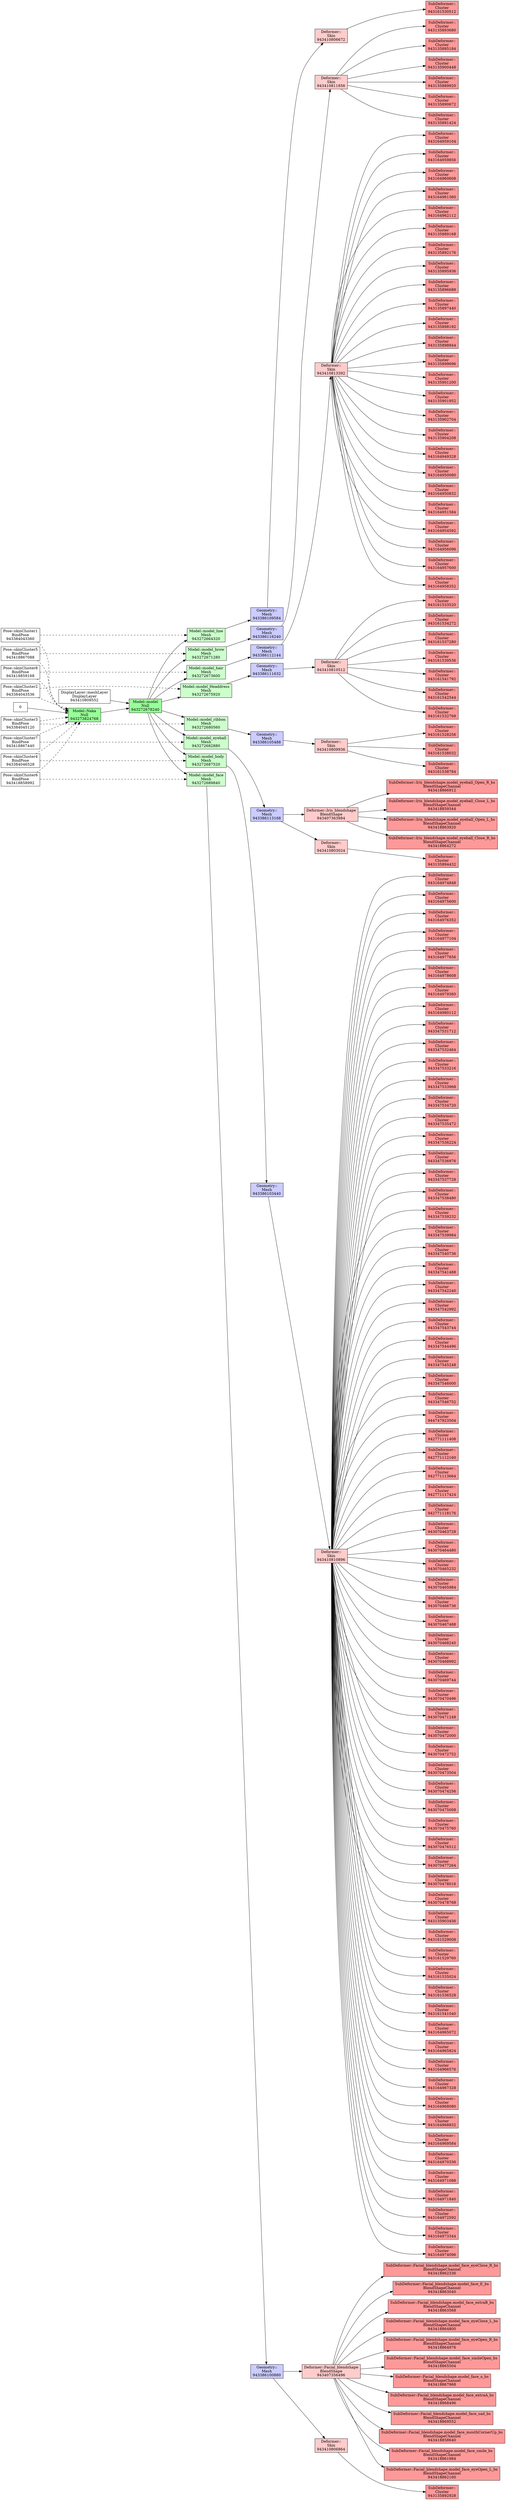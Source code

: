 digraph "../testfiles/naka.fbx" {
	graph [
		ranksep="1.0"
, 		rankdir="LR"
	]
	node [
		shape="box"
	]
	0
	942771111408 [fillcolor="#ff9999", style="filled", label="SubDeformer::\nCluster\n942771111408"]
	942771112160 [style="filled", label="SubDeformer::\nCluster\n942771112160", fillcolor="#ff9999"]
	942771113664 [fillcolor="#ff9999", label="SubDeformer::\nCluster\n942771113664", style="filled"]
	942771117424 [label="SubDeformer::\nCluster\n942771117424", fillcolor="#ff9999", style="filled"]
	942771118176 [label="SubDeformer::\nCluster\n942771118176", fillcolor="#ff9999", style="filled"]
	943070463728 [fillcolor="#ff9999", style="filled", label="SubDeformer::\nCluster\n943070463728"]
	943070464480 [style="filled", fillcolor="#ff9999", label="SubDeformer::\nCluster\n943070464480"]
	943070465232 [label="SubDeformer::\nCluster\n943070465232", fillcolor="#ff9999", style="filled"]
	943070465984 [style="filled", fillcolor="#ff9999", label="SubDeformer::\nCluster\n943070465984"]
	943070466736 [fillcolor="#ff9999", style="filled", label="SubDeformer::\nCluster\n943070466736"]
	943070467488 [style="filled", label="SubDeformer::\nCluster\n943070467488", fillcolor="#ff9999"]
	943070468240 [label="SubDeformer::\nCluster\n943070468240", style="filled", fillcolor="#ff9999"]
	943070468992 [fillcolor="#ff9999", label="SubDeformer::\nCluster\n943070468992", style="filled"]
	943070469744 [label="SubDeformer::\nCluster\n943070469744", style="filled", fillcolor="#ff9999"]
	943070470496 [style="filled", fillcolor="#ff9999", label="SubDeformer::\nCluster\n943070470496"]
	943070471248 [style="filled", fillcolor="#ff9999", label="SubDeformer::\nCluster\n943070471248"]
	943070472000 [style="filled", fillcolor="#ff9999", label="SubDeformer::\nCluster\n943070472000"]
	943070472752 [style="filled", label="SubDeformer::\nCluster\n943070472752", fillcolor="#ff9999"]
	943070473504 [style="filled", fillcolor="#ff9999", label="SubDeformer::\nCluster\n943070473504"]
	943070474256 [label="SubDeformer::\nCluster\n943070474256", fillcolor="#ff9999", style="filled"]
	943070475008 [fillcolor="#ff9999", style="filled", label="SubDeformer::\nCluster\n943070475008"]
	943070475760 [style="filled", fillcolor="#ff9999", label="SubDeformer::\nCluster\n943070475760"]
	943070476512 [style="filled", label="SubDeformer::\nCluster\n943070476512", fillcolor="#ff9999"]
	943070477264 [label="SubDeformer::\nCluster\n943070477264", style="filled", fillcolor="#ff9999"]
	943070478016 [style="filled", fillcolor="#ff9999", label="SubDeformer::\nCluster\n943070478016"]
	943070478768 [fillcolor="#ff9999", style="filled", label="SubDeformer::\nCluster\n943070478768"]
	943135889168 [style="filled", label="SubDeformer::\nCluster\n943135889168", fillcolor="#ff9999"]
	943135889920 [label="SubDeformer::\nCluster\n943135889920", style="filled", fillcolor="#ff9999"]
	943135890672 [label="SubDeformer::\nCluster\n943135890672", fillcolor="#ff9999", style="filled"]
	943135891424 [style="filled", label="SubDeformer::\nCluster\n943135891424", fillcolor="#ff9999"]
	943135892176 [style="filled", fillcolor="#ff9999", label="SubDeformer::\nCluster\n943135892176"]
	943135892928 [style="filled", label="SubDeformer::\nCluster\n943135892928", fillcolor="#ff9999"]
	943135893680 [label="SubDeformer::\nCluster\n943135893680", style="filled", fillcolor="#ff9999"]
	943135894432 [label="SubDeformer::\nCluster\n943135894432", fillcolor="#ff9999", style="filled"]
	943135895184 [style="filled", label="SubDeformer::\nCluster\n943135895184", fillcolor="#ff9999"]
	943135895936 [label="SubDeformer::\nCluster\n943135895936", fillcolor="#ff9999", style="filled"]
	943135896688 [fillcolor="#ff9999", label="SubDeformer::\nCluster\n943135896688", style="filled"]
	943135897440 [style="filled", fillcolor="#ff9999", label="SubDeformer::\nCluster\n943135897440"]
	943135898192 [fillcolor="#ff9999", label="SubDeformer::\nCluster\n943135898192", style="filled"]
	943135898944 [style="filled", label="SubDeformer::\nCluster\n943135898944", fillcolor="#ff9999"]
	943135899696 [fillcolor="#ff9999", label="SubDeformer::\nCluster\n943135899696", style="filled"]
	943135900448 [label="SubDeformer::\nCluster\n943135900448", style="filled", fillcolor="#ff9999"]
	943135901200 [label="SubDeformer::\nCluster\n943135901200", style="filled", fillcolor="#ff9999"]
	943135901952 [fillcolor="#ff9999", style="filled", label="SubDeformer::\nCluster\n943135901952"]
	943135902704 [style="filled", label="SubDeformer::\nCluster\n943135902704", fillcolor="#ff9999"]
	943135903456 [fillcolor="#ff9999", style="filled", label="SubDeformer::\nCluster\n943135903456"]
	943135904208 [fillcolor="#ff9999", label="SubDeformer::\nCluster\n943135904208", style="filled"]
	943161528256 [style="filled", label="SubDeformer::\nCluster\n943161528256", fillcolor="#ff9999"]
	943161529008 [style="filled", fillcolor="#ff9999", label="SubDeformer::\nCluster\n943161529008"]
	943161529760 [fillcolor="#ff9999", label="SubDeformer::\nCluster\n943161529760", style="filled"]
	943161530512 [style="filled", label="SubDeformer::\nCluster\n943161530512", fillcolor="#ff9999"]
	943161532768 [style="filled", label="SubDeformer::\nCluster\n943161532768", fillcolor="#ff9999"]
	943161533520 [fillcolor="#ff9999", label="SubDeformer::\nCluster\n943161533520", style="filled"]
	943161534272 [fillcolor="#ff9999", label="SubDeformer::\nCluster\n943161534272", style="filled"]
	943161535024 [label="SubDeformer::\nCluster\n943161535024", style="filled", fillcolor="#ff9999"]
	943161536528 [fillcolor="#ff9999", label="SubDeformer::\nCluster\n943161536528", style="filled"]
	943161537280 [fillcolor="#ff9999", label="SubDeformer::\nCluster\n943161537280", style="filled"]
	943161538032 [style="filled", label="SubDeformer::\nCluster\n943161538032", fillcolor="#ff9999"]
	943161538784 [label="SubDeformer::\nCluster\n943161538784", fillcolor="#ff9999", style="filled"]
	943161539536 [label="SubDeformer::\nCluster\n943161539536", style="filled", fillcolor="#ff9999"]
	943161541040 [style="filled", label="SubDeformer::\nCluster\n943161541040", fillcolor="#ff9999"]
	943161541792 [style="filled", label="SubDeformer::\nCluster\n943161541792", fillcolor="#ff9999"]
	943161542544 [label="SubDeformer::\nCluster\n943161542544", style="filled", fillcolor="#ff9999"]
	943164949328 [fillcolor="#ff9999", style="filled", label="SubDeformer::\nCluster\n943164949328"]
	943164950080 [label="SubDeformer::\nCluster\n943164950080", fillcolor="#ff9999", style="filled"]
	943164950832 [fillcolor="#ff9999", label="SubDeformer::\nCluster\n943164950832", style="filled"]
	943164951584 [style="filled", fillcolor="#ff9999", label="SubDeformer::\nCluster\n943164951584"]
	943164954592 [style="filled", fillcolor="#ff9999", label="SubDeformer::\nCluster\n943164954592"]
	943164956096 [fillcolor="#ff9999", style="filled", label="SubDeformer::\nCluster\n943164956096"]
	943164957600 [style="filled", label="SubDeformer::\nCluster\n943164957600", fillcolor="#ff9999"]
	943164958352 [style="filled", label="SubDeformer::\nCluster\n943164958352", fillcolor="#ff9999"]
	943164959104 [label="SubDeformer::\nCluster\n943164959104", style="filled", fillcolor="#ff9999"]
	943164959856 [label="SubDeformer::\nCluster\n943164959856", fillcolor="#ff9999", style="filled"]
	943164960608 [style="filled", label="SubDeformer::\nCluster\n943164960608", fillcolor="#ff9999"]
	943164961360 [style="filled", fillcolor="#ff9999", label="SubDeformer::\nCluster\n943164961360"]
	943164962112 [style="filled", fillcolor="#ff9999", label="SubDeformer::\nCluster\n943164962112"]
	943164965072 [style="filled", fillcolor="#ff9999", label="SubDeformer::\nCluster\n943164965072"]
	943164965824 [style="filled", label="SubDeformer::\nCluster\n943164965824", fillcolor="#ff9999"]
	943164966576 [style="filled", fillcolor="#ff9999", label="SubDeformer::\nCluster\n943164966576"]
	943164967328 [style="filled", label="SubDeformer::\nCluster\n943164967328", fillcolor="#ff9999"]
	943164968080 [label="SubDeformer::\nCluster\n943164968080", fillcolor="#ff9999", style="filled"]
	943164968832 [style="filled", fillcolor="#ff9999", label="SubDeformer::\nCluster\n943164968832"]
	943164969584 [fillcolor="#ff9999", style="filled", label="SubDeformer::\nCluster\n943164969584"]
	943164970336 [style="filled", fillcolor="#ff9999", label="SubDeformer::\nCluster\n943164970336"]
	943164971088 [label="SubDeformer::\nCluster\n943164971088", fillcolor="#ff9999", style="filled"]
	943164971840 [fillcolor="#ff9999", style="filled", label="SubDeformer::\nCluster\n943164971840"]
	943164972592 [style="filled", fillcolor="#ff9999", label="SubDeformer::\nCluster\n943164972592"]
	943164973344 [style="filled", fillcolor="#ff9999", label="SubDeformer::\nCluster\n943164973344"]
	943164974096 [label="SubDeformer::\nCluster\n943164974096", style="filled", fillcolor="#ff9999"]
	943164974848 [fillcolor="#ff9999", label="SubDeformer::\nCluster\n943164974848", style="filled"]
	943164975600 [style="filled", label="SubDeformer::\nCluster\n943164975600", fillcolor="#ff9999"]
	943164976352 [style="filled", label="SubDeformer::\nCluster\n943164976352", fillcolor="#ff9999"]
	943164977104 [fillcolor="#ff9999", label="SubDeformer::\nCluster\n943164977104", style="filled"]
	943164977856 [style="filled", fillcolor="#ff9999", label="SubDeformer::\nCluster\n943164977856"]
	943164978608 [label="SubDeformer::\nCluster\n943164978608", fillcolor="#ff9999", style="filled"]
	943164979360 [style="filled", label="SubDeformer::\nCluster\n943164979360", fillcolor="#ff9999"]
	943164980112 [style="filled", fillcolor="#ff9999", label="SubDeformer::\nCluster\n943164980112"]
	943272664320 [label="Model::model_line\nMesh\n943272664320", fillcolor="#ccffcc", style="filled"]
	943272671280 [style="filled", fillcolor="#ccffcc", label="Model::model_brow\nMesh\n943272671280"]
	943272673600 [style="filled", label="Model::model_hair\nMesh\n943272673600", fillcolor="#ccffcc"]
	943272675920 [fillcolor="#ccffcc", style="filled", label="Model::model_Headdress\nMesh\n943272675920"]
	943272678240 [style="filled", label="Model::model\nNull\n943272678240", fillcolor="#99ff99"]
	943272680560 [style="filled", label="Model::model_ribbon\nMesh\n943272680560", fillcolor="#ccffcc"]
	943272682880 [style="filled", label="Model::model_eyeball\nMesh\n943272682880", fillcolor="#ccffcc"]
	943272687520 [label="Model::model_body\nMesh\n943272687520", style="filled", fillcolor="#ccffcc"]
	943272689840 [fillcolor="#ccffcc", style="filled", label="Model::model_face\nMesh\n943272689840"]
	943273824768 [style="filled", fillcolor="#99ff99", label="Model::Naka\nNull\n943273824768"]
	943347531712 [label="SubDeformer::\nCluster\n943347531712", style="filled", fillcolor="#ff9999"]
	943347532464 [label="SubDeformer::\nCluster\n943347532464", fillcolor="#ff9999", style="filled"]
	943347533216 [fillcolor="#ff9999", label="SubDeformer::\nCluster\n943347533216", style="filled"]
	943347533968 [label="SubDeformer::\nCluster\n943347533968", style="filled", fillcolor="#ff9999"]
	943347534720 [label="SubDeformer::\nCluster\n943347534720", fillcolor="#ff9999", style="filled"]
	943347535472 [label="SubDeformer::\nCluster\n943347535472", fillcolor="#ff9999", style="filled"]
	943347536224 [label="SubDeformer::\nCluster\n943347536224", fillcolor="#ff9999", style="filled"]
	943347536976 [fillcolor="#ff9999", label="SubDeformer::\nCluster\n943347536976", style="filled"]
	943347537728 [style="filled", fillcolor="#ff9999", label="SubDeformer::\nCluster\n943347537728"]
	943347538480 [style="filled", label="SubDeformer::\nCluster\n943347538480", fillcolor="#ff9999"]
	943347539232 [label="SubDeformer::\nCluster\n943347539232", fillcolor="#ff9999", style="filled"]
	943347539984 [style="filled", fillcolor="#ff9999", label="SubDeformer::\nCluster\n943347539984"]
	943347540736 [style="filled", label="SubDeformer::\nCluster\n943347540736", fillcolor="#ff9999"]
	943347541488 [fillcolor="#ff9999", label="SubDeformer::\nCluster\n943347541488", style="filled"]
	943347542240 [label="SubDeformer::\nCluster\n943347542240", style="filled", fillcolor="#ff9999"]
	943347542992 [label="SubDeformer::\nCluster\n943347542992", fillcolor="#ff9999", style="filled"]
	943347543744 [style="filled", fillcolor="#ff9999", label="SubDeformer::\nCluster\n943347543744"]
	943347544496 [style="filled", label="SubDeformer::\nCluster\n943347544496", fillcolor="#ff9999"]
	943347545248 [fillcolor="#ff9999", label="SubDeformer::\nCluster\n943347545248", style="filled"]
	943347546000 [fillcolor="#ff9999", label="SubDeformer::\nCluster\n943347546000", style="filled"]
	943347546752 [style="filled", label="SubDeformer::\nCluster\n943347546752", fillcolor="#ff9999"]
	943384043360 [label="Pose::skinCluster1\nBindPose\n943384043360"]
	943384043536 [label="Pose::skinCluster2\nBindPose\n943384043536"]
	943384045120 [label="Pose::skinCluster3\nBindPose\n943384045120"]
	943384046528 [label="Pose::skinCluster4\nBindPose\n943384046528"]
	943386100880 [fillcolor="#ccccff", label="Geometry::\nMesh\n943386100880", style="filled"]
	943386103440 [fillcolor="#ccccff", label="Geometry::\nMesh\n943386103440", style="filled"]
	943386105488 [label="Geometry::\nMesh\n943386105488", style="filled", fillcolor="#ccccff"]
	943386109584 [style="filled", label="Geometry::\nMesh\n943386109584", fillcolor="#ccccff"]
	943386111632 [style="filled", label="Geometry::\nMesh\n943386111632", fillcolor="#ccccff"]
	943386112144 [label="Geometry::\nMesh\n943386112144", style="filled", fillcolor="#ccccff"]
	943386113168 [style="filled", fillcolor="#ccccff", label="Geometry::\nMesh\n943386113168"]
	943386116240 [fillcolor="#ccccff", style="filled", label="Geometry::\nMesh\n943386116240"]
	943407356496 [style="filled", label="Deformer::Facial_blendshape\nBlendShape\n943407356496", fillcolor="#ffcccc"]
	943407363984 [fillcolor="#ffcccc", label="Deformer::Iris_blendshape\nBlendShape\n943407363984", style="filled"]
	943410803024 [style="filled", fillcolor="#ffcccc", label="Deformer::\nSkin\n943410803024"]
	943410806672 [label="Deformer::\nSkin\n943410806672", style="filled", fillcolor="#ffcccc"]
	943410806864 [fillcolor="#ffcccc", style="filled", label="Deformer::\nSkin\n943410806864"]
	943410809552 [label="DisplayLayer::meshLayer\nDisplayLayer\n943410809552"]
	943410809936 [style="filled", fillcolor="#ffcccc", label="Deformer::\nSkin\n943410809936"]
	943410810512 [fillcolor="#ffcccc", label="Deformer::\nSkin\n943410810512", style="filled"]
	943410810896 [style="filled", label="Deformer::\nSkin\n943410810896", fillcolor="#ffcccc"]
	943410811856 [fillcolor="#ffcccc", label="Deformer::\nSkin\n943410811856", style="filled"]
	943410813392 [style="filled", fillcolor="#ffcccc", label="Deformer::\nSkin\n943410813392"]
	943418858640 [label="SubDeformer::Facial_blendshape.model_face_mouthCornerUp_bs\nBlendShapeChannel\n943418858640", style="filled", fillcolor="#ff9999"]
	943418858992 [label="Pose::skinCluster6\nBindPose\n943418858992"]
	943418859168 [label="Pose::skinCluster8\nBindPose\n943418859168"]
	943418859344 [style="filled", fillcolor="#ff9999", label="SubDeformer::Iris_blendshape.model_eyeball_Close_L_bs\nBlendShapeChannel\n943418859344"]
	943418861984 [fillcolor="#ff9999", label="SubDeformer::Facial_blendshape.model_face_smile_bs\nBlendShapeChannel\n943418861984", style="filled"]
	943418862160 [style="filled", fillcolor="#ff9999", label="SubDeformer::Facial_blendshape.model_face_eyeOpen_L_bs\nBlendShapeChannel\n943418862160"]
	943418862336 [fillcolor="#ff9999", label="SubDeformer::Facial_blendshape.model_face_eyeClose_R_bs\nBlendShapeChannel\n943418862336", style="filled"]
	943418863040 [fillcolor="#ff9999", label="SubDeformer::Facial_blendshape.model_face_E_bs\nBlendShapeChannel\n943418863040", style="filled"]
	943418863568 [label="SubDeformer::Facial_blendshape.model_face_extraB_bs\nBlendShapeChannel\n943418863568", fillcolor="#ff9999", style="filled"]
	943418863920 [style="filled", fillcolor="#ff9999", label="SubDeformer::Iris_blendshape.model_eyeball_Open_L_bs\nBlendShapeChannel\n943418863920"]
	943418864272 [label="SubDeformer::Iris_blendshape.model_eyeball_Close_R_bs\nBlendShapeChannel\n943418864272", style="filled", fillcolor="#ff9999"]
	943418864800 [style="filled", fillcolor="#ff9999", label="SubDeformer::Facial_blendshape.model_face_eyeClose_L_bs\nBlendShapeChannel\n943418864800"]
	943418864976 [fillcolor="#ff9999", label="SubDeformer::Facial_blendshape.model_face_eyeOpen_R_bs\nBlendShapeChannel\n943418864976", style="filled"]
	943418865504 [fillcolor="#ff9999", style="filled", label="SubDeformer::Facial_blendshape.model_face_smileOpen_bs\nBlendShapeChannel\n943418865504"]
	943418866912 [fillcolor="#ff9999", label="SubDeformer::Iris_blendshape.model_eyeball_Open_R_bs\nBlendShapeChannel\n943418866912", style="filled"]
	943418867088 [label="Pose::skinCluster5\nBindPose\n943418867088"]
	943418867440 [label="Pose::skinCluster7\nBindPose\n943418867440"]
	943418867968 [label="SubDeformer::Facial_blendshape.model_face_o_bs\nBlendShapeChannel\n943418867968", fillcolor="#ff9999", style="filled"]
	943418868496 [style="filled", label="SubDeformer::Facial_blendshape.model_face_extraA_bs\nBlendShapeChannel\n943418868496", fillcolor="#ff9999"]
	943418869552 [style="filled", label="SubDeformer::Facial_blendshape.model_face_sad_bs\nBlendShapeChannel\n943418869552", fillcolor="#ff9999"]
	944747923504 [style="filled", fillcolor="#ff9999", label="SubDeformer::\nCluster\n944747923504"]
	943384043360 -> 943272664320 [style="dashed"]
	943384043360 -> 943273824768 [style="dashed"]
	943384043536 -> 943272675920 [style="dashed"]
	943384043536 -> 943273824768 [style="dashed"]
	943384045120 -> 943272680560 [style="dashed"]
	943384045120 -> 943273824768 [style="dashed"]
	943384046528 -> 943272687520 [style="dashed"]
	943384046528 -> 943273824768 [style="dashed"]
	943418867088 -> 943272671280 [style="dashed"]
	943418867088 -> 943273824768 [style="dashed"]
	943418858992 -> 943272689840 [style="dashed"]
	943418858992 -> 943273824768 [style="dashed"]
	943418867440 -> 943272682880 [style="dashed"]
	943418867440 -> 943273824768 [style="dashed"]
	943418859168 -> 943272673600 [style="dashed"]
	943418859168 -> 943273824768 [style="dashed"]
	0 -> 943273824768
	943273824768 -> 943272678240
	943272678240 -> 943272671280
	943272678240 -> 943272664320
	943272678240 -> 943272675920
	943272678240 -> 943272680560
	943272678240 -> 943272673600
	943272678240 -> 943272687520
	943272678240 -> 943272689840
	943272678240 -> 943272682880
	943386116240 -> 943410811856
	943272671280 -> 943386116240
	943386109584 -> 943410806672
	943272664320 -> 943386109584
	943386111632 -> 943410810512
	943272675920 -> 943386111632
	943386105488 -> 943410809936
	943272680560 -> 943386105488
	943386112144 -> 943410813392
	943272673600 -> 943386112144
	943386103440 -> 943410810896
	943272687520 -> 943386103440
	943386100880 -> 943410806864
	943386100880 -> 943407356496
	943272689840 -> 943386100880
	943386113168 -> 943410803024
	943386113168 -> 943407363984
	943272682880 -> 943386113168
	943410809552 -> 943272678240
	943410806672 -> 943161530512
	943410810512 -> 943161532768
	943410810512 -> 943161537280
	943410810512 -> 943161539536
	943410810512 -> 943161533520
	943410810512 -> 943161541792
	943410810512 -> 943161534272
	943410810512 -> 943161542544
	943410809936 -> 943161538032
	943410809936 -> 943161538784
	943410809936 -> 943161528256
	943410810896 -> 943161541040
	943410810896 -> 943161529760
	943410810896 -> 943161535024
	943410810896 -> 943161529008
	943410810896 -> 943161536528
	943410810896 -> 942771117424
	943410810896 -> 942771112160
	943410810896 -> 942771113664
	943410810896 -> 942771111408
	943410810896 -> 942771118176
	943410810896 -> 944747923504
	943410810896 -> 943347539232
	943410810896 -> 943347533216
	943410810896 -> 943347541488
	943410810896 -> 943347539984
	943410810896 -> 943347542992
	943410810896 -> 943347546752
	943410810896 -> 943347546000
	943410810896 -> 943347542240
	943410810896 -> 943347533968
	943410810896 -> 943347535472
	943410810896 -> 943347545248
	943410810896 -> 943347531712
	943410810896 -> 943347534720
	943410810896 -> 943347532464
	943410810896 -> 943347543744
	943410810896 -> 943347536224
	943410810896 -> 943347544496
	943410810896 -> 943347536976
	943410810896 -> 943347540736
	943410810896 -> 943347537728
	943410810896 -> 943347538480
	943410810896 -> 943164969584
	943410810896 -> 943164977856
	943410810896 -> 943164971088
	943410810896 -> 943164966576
	943410810896 -> 943164973344
	943410810896 -> 943164971840
	943410810896 -> 943164972592
	943410810896 -> 943164974096
	943410810896 -> 943164974848
	943410810896 -> 943164975600
	943410810896 -> 943164976352
	943410810896 -> 943164977104
	943410810896 -> 943164968080
	943410810896 -> 943164979360
	943410810896 -> 943164970336
	943410810896 -> 943164978608
	943410810896 -> 943164965824
	943410810896 -> 943164980112
	943410810896 -> 943164965072
	943410810896 -> 943164967328
	943410810896 -> 943164968832
	943410810896 -> 943070467488
	943410810896 -> 943070470496
	943410810896 -> 943070472000
	943410810896 -> 943070473504
	943410810896 -> 943070465232
	943410810896 -> 943070468240
	943410810896 -> 943070474256
	943410810896 -> 943070468992
	943410810896 -> 943070475008
	943410810896 -> 943070465984
	943410810896 -> 943070466736
	943410810896 -> 943070475760
	943410810896 -> 943070469744
	943410810896 -> 943070471248
	943410810896 -> 943070476512
	943410810896 -> 943070477264
	943410810896 -> 943070472752
	943410810896 -> 943070478016
	943410810896 -> 943070478768
	943410810896 -> 943070463728
	943410810896 -> 943070464480
	943410810896 -> 943135903456
	943410811856 -> 943135900448
	943410811856 -> 943135895184
	943410811856 -> 943135890672
	943410811856 -> 943135893680
	943410811856 -> 943135889920
	943410811856 -> 943135891424
	943410806864 -> 943135892928
	943410803024 -> 943135894432
	943410813392 -> 943135889168
	943410813392 -> 943135904208
	943410813392 -> 943135892176
	943410813392 -> 943135895936
	943410813392 -> 943135896688
	943410813392 -> 943135897440
	943410813392 -> 943135898192
	943410813392 -> 943135898944
	943410813392 -> 943135899696
	943410813392 -> 943135901200
	943410813392 -> 943135901952
	943410813392 -> 943135902704
	943410813392 -> 943164949328
	943410813392 -> 943164950080
	943410813392 -> 943164960608
	943410813392 -> 943164950832
	943410813392 -> 943164961360
	943410813392 -> 943164957600
	943410813392 -> 943164958352
	943410813392 -> 943164959104
	943410813392 -> 943164959856
	943410813392 -> 943164951584
	943410813392 -> 943164956096
	943410813392 -> 943164954592
	943410813392 -> 943164962112
	943407363984 -> 943418864272
	943407363984 -> 943418859344
	943407363984 -> 943418866912
	943407363984 -> 943418863920
	943407356496 -> 943418862336
	943407356496 -> 943418864800
	943407356496 -> 943418864976
	943407356496 -> 943418862160
	943407356496 -> 943418858640
	943407356496 -> 943418869552
	943407356496 -> 943418861984
	943407356496 -> 943418865504
	943407356496 -> 943418863040
	943407356496 -> 943418867968
	943407356496 -> 943418868496
	943407356496 -> 943418863568
}
